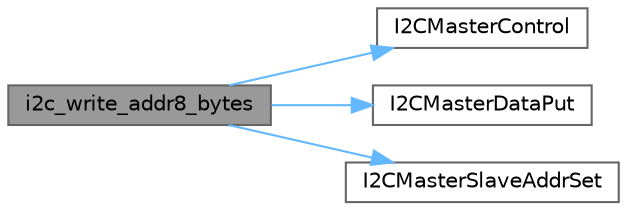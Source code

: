 digraph "i2c_write_addr8_bytes"
{
 // LATEX_PDF_SIZE
  bgcolor="transparent";
  edge [fontname=Helvetica,fontsize=10,labelfontname=Helvetica,labelfontsize=10];
  node [fontname=Helvetica,fontsize=10,shape=box,height=0.2,width=0.4];
  rankdir="LR";
  Node1 [id="Node000001",label="i2c_write_addr8_bytes",height=0.2,width=0.4,color="gray40", fillcolor="grey60", style="filled", fontcolor="black",tooltip=" "];
  Node1 -> Node2 [id="edge1_Node000001_Node000002",color="steelblue1",style="solid",tooltip=" "];
  Node2 [id="Node000002",label="I2CMasterControl",height=0.2,width=0.4,color="grey40", fillcolor="white", style="filled",URL="$group__i2c__api.html#ga2ec6254eefae0f4776eba37ce365a7a7",tooltip=" "];
  Node1 -> Node3 [id="edge2_Node000001_Node000003",color="steelblue1",style="solid",tooltip=" "];
  Node3 [id="Node000003",label="I2CMasterDataPut",height=0.2,width=0.4,color="grey40", fillcolor="white", style="filled",URL="$group__i2c__api.html#ga2b04622258dd620d1ee96a5a03eec3c3",tooltip=" "];
  Node1 -> Node4 [id="edge3_Node000001_Node000004",color="steelblue1",style="solid",tooltip=" "];
  Node4 [id="Node000004",label="I2CMasterSlaveAddrSet",height=0.2,width=0.4,color="grey40", fillcolor="white", style="filled",URL="$group__i2c__api.html#ga71c9585a226d1ab8e7fe77728b0a9ca9",tooltip=" "];
}
